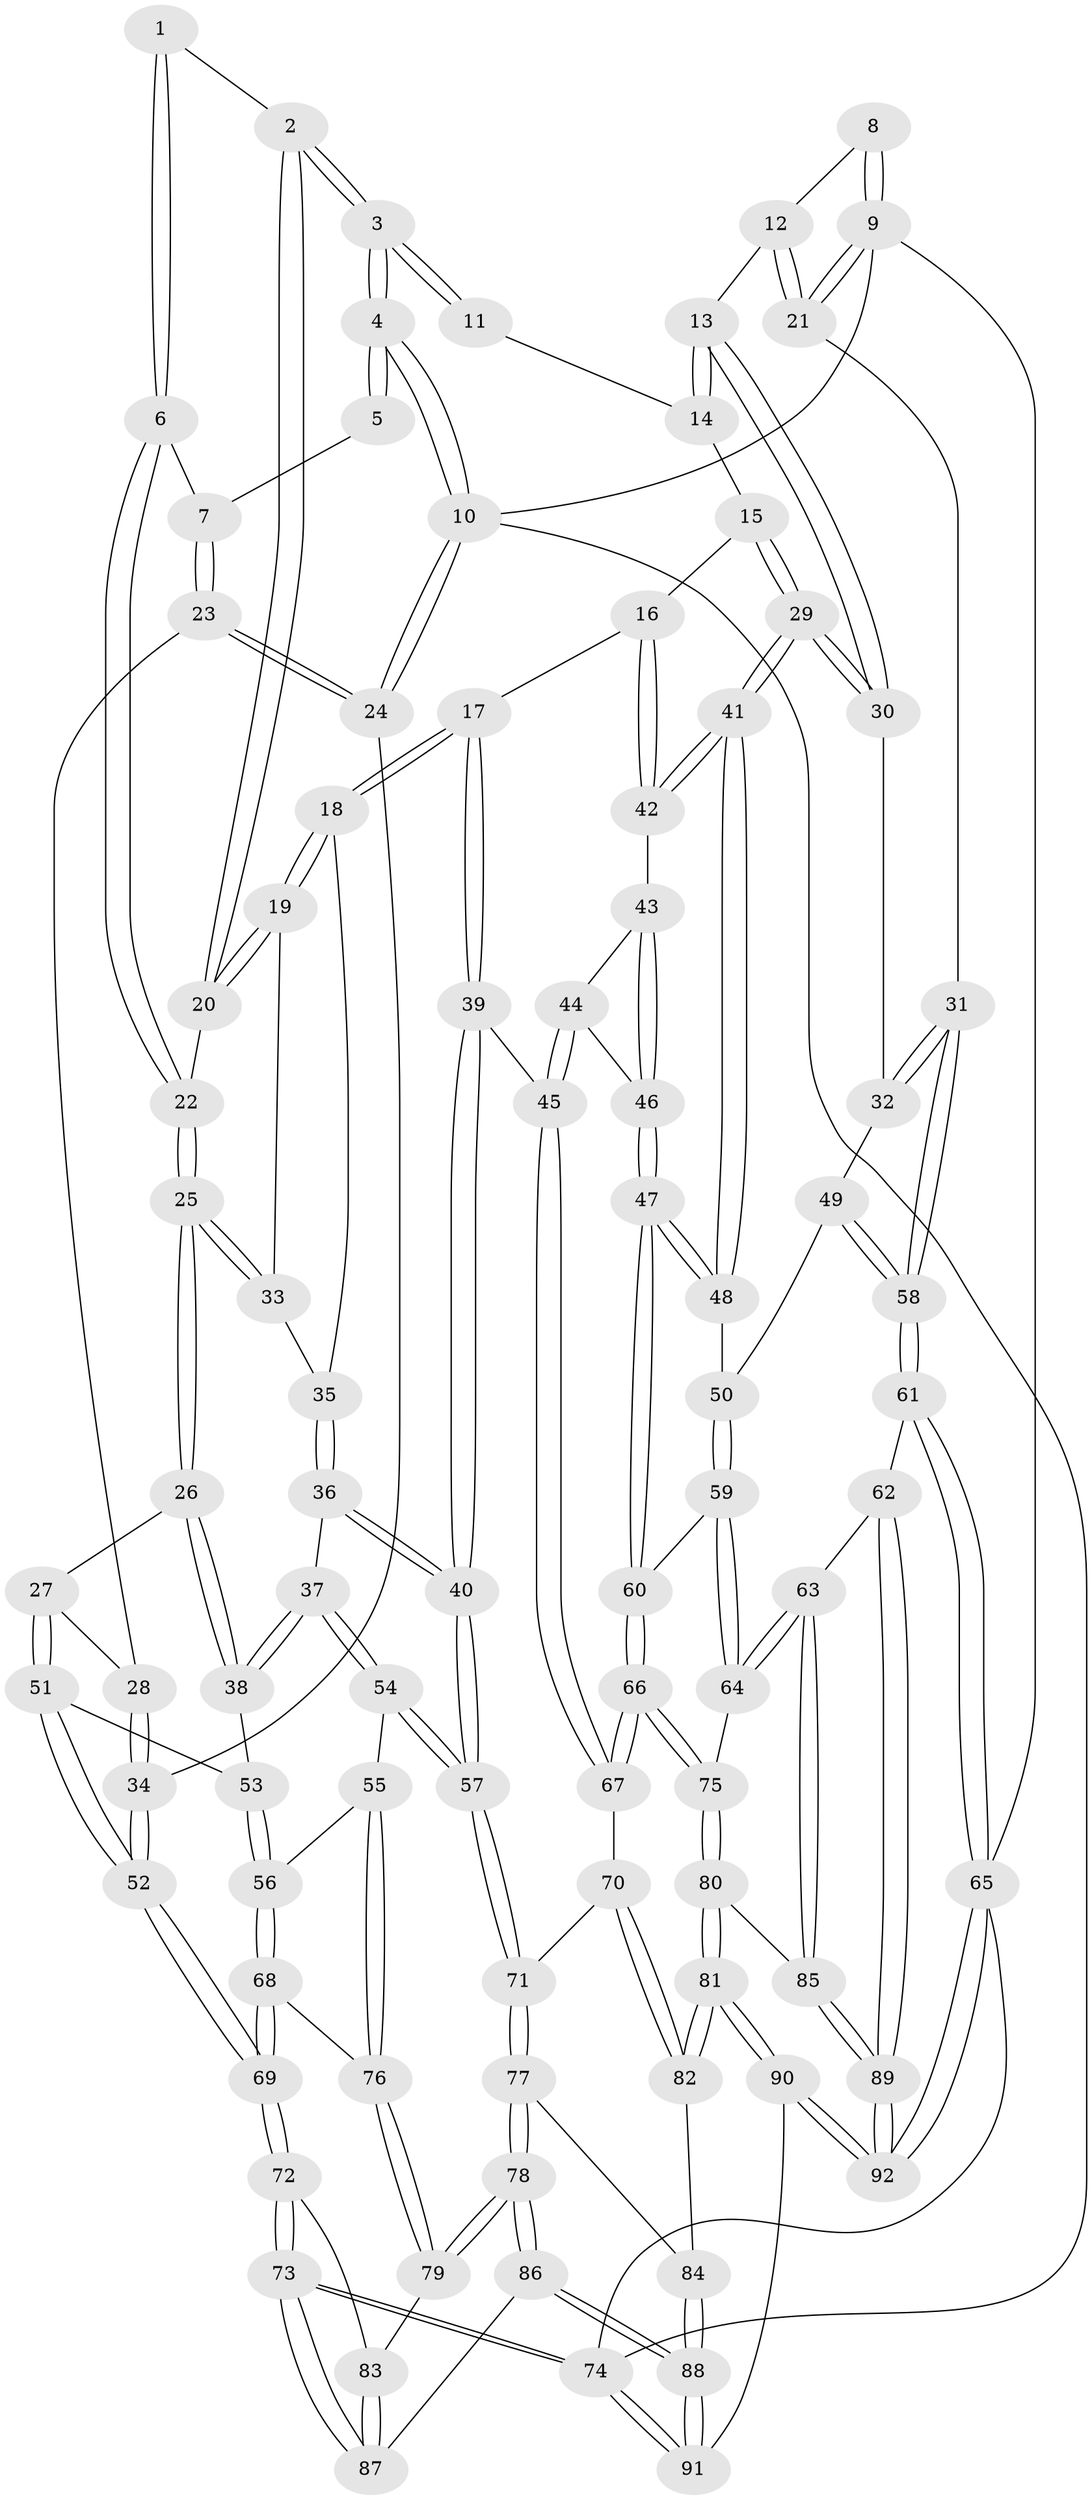 // Generated by graph-tools (version 1.1) at 2025/51/03/09/25 03:51:11]
// undirected, 92 vertices, 227 edges
graph export_dot {
graph [start="1"]
  node [color=gray90,style=filled];
  1 [pos="+0.21388231898437896+0.0377939169121902"];
  2 [pos="+0.4521012932422555+0"];
  3 [pos="+0.46683432406000874+0"];
  4 [pos="+0+0"];
  5 [pos="+0.04361301115174005+0.01696903354558813"];
  6 [pos="+0.14004204873366094+0.1425927461001188"];
  7 [pos="+0.09060193498810848+0.12832302681572116"];
  8 [pos="+0.8776930746229339+0"];
  9 [pos="+1+0"];
  10 [pos="+0+0"];
  11 [pos="+0.6076536323575432+0"];
  12 [pos="+0.9050376009168101+0.11189971860746557"];
  13 [pos="+0.8721457559247249+0.16673086160896397"];
  14 [pos="+0.6470487923409728+0"];
  15 [pos="+0.6973269571507263+0.17158776262376446"];
  16 [pos="+0.5235350713068165+0.2515722051792267"];
  17 [pos="+0.5043754849028048+0.24352530031059816"];
  18 [pos="+0.49722711701289857+0.2381665914468562"];
  19 [pos="+0.4454813188705919+0.12099102308390146"];
  20 [pos="+0.438169000498451+0"];
  21 [pos="+1+0"];
  22 [pos="+0.18334211112469356+0.19446924067488291"];
  23 [pos="+0.05183710286505029+0.16341561979511796"];
  24 [pos="+0+0.23774902242895357"];
  25 [pos="+0.2063284104043504+0.3066532533002753"];
  26 [pos="+0.201978402302278+0.3201695613120906"];
  27 [pos="+0.1729856942961679+0.3163012941037399"];
  28 [pos="+0.0704330879064096+0.27410212168036086"];
  29 [pos="+0.7985112977245443+0.2741091250586371"];
  30 [pos="+0.8771583742312402+0.24666543212852632"];
  31 [pos="+1+0.2512881468211624"];
  32 [pos="+0.8880167047748605+0.25126848341159647"];
  33 [pos="+0.26432585580121193+0.26918320162970816"];
  34 [pos="+0+0.3341734764155164"];
  35 [pos="+0.429717862161584+0.30563119647126324"];
  36 [pos="+0.38189069930672+0.3669769060694681"];
  37 [pos="+0.2417305001359392+0.3702425564564172"];
  38 [pos="+0.202832053415416+0.3226780982982685"];
  39 [pos="+0.4829142599927754+0.49453050906722285"];
  40 [pos="+0.4520461733705623+0.49981987560613644"];
  41 [pos="+0.7823813174209948+0.2927302273402624"];
  42 [pos="+0.5765063008812812+0.297178182238863"];
  43 [pos="+0.5817292219724921+0.3184426962871123"];
  44 [pos="+0.5714524226733143+0.4135852167659477"];
  45 [pos="+0.507417323387582+0.4980891420660728"];
  46 [pos="+0.7110968072461357+0.4462072216861037"];
  47 [pos="+0.7256827337076804+0.4546539544336445"];
  48 [pos="+0.7576769286286597+0.38679401521135826"];
  49 [pos="+0.9255591468598173+0.4352931682324914"];
  50 [pos="+0.9069463902745707+0.44632360914380015"];
  51 [pos="+0+0.4208180688738703"];
  52 [pos="+0+0.43529195595207854"];
  53 [pos="+0.09928732080025393+0.43974860303721497"];
  54 [pos="+0.26608448908120963+0.5787451990739421"];
  55 [pos="+0.13392136016610395+0.5776273813491418"];
  56 [pos="+0.13002217694756898+0.5759657602742675"];
  57 [pos="+0.31290633362852166+0.6159695378742556"];
  58 [pos="+1+0.555586440787011"];
  59 [pos="+0.8610002242061167+0.4961621975930057"];
  60 [pos="+0.7274691670192026+0.5064293132609502"];
  61 [pos="+1+0.6847749500627648"];
  62 [pos="+1+0.6949978890999778"];
  63 [pos="+1+0.7000933664197467"];
  64 [pos="+0.9924101111098748+0.692982643531602"];
  65 [pos="+1+1"];
  66 [pos="+0.68780974331675+0.5985653994008246"];
  67 [pos="+0.6457738952237088+0.5946888831788895"];
  68 [pos="+0+0.5725388588910209"];
  69 [pos="+0+0.5659109740874089"];
  70 [pos="+0.550895206869573+0.6615900285178299"];
  71 [pos="+0.32444911246601965+0.6630662749788717"];
  72 [pos="+0+0.7386741384939386"];
  73 [pos="+0+1"];
  74 [pos="+0+1"];
  75 [pos="+0.7479034296937838+0.6900228955494324"];
  76 [pos="+0.09358411854174455+0.7196572752073609"];
  77 [pos="+0.32037882290465014+0.733477689146181"];
  78 [pos="+0.21007172175618616+0.8431257290544376"];
  79 [pos="+0.11024864112347224+0.7988077410862668"];
  80 [pos="+0.7029256926215574+0.8129770230955696"];
  81 [pos="+0.5954464627567287+0.9098107913117202"];
  82 [pos="+0.5151228678144639+0.846236910556866"];
  83 [pos="+0.07890873645567106+0.8030564281657598"];
  84 [pos="+0.440898277632812+0.8202719597182953"];
  85 [pos="+0.8547132276860602+0.9156532620149764"];
  86 [pos="+0.20938919699069164+0.8640794002979257"];
  87 [pos="+0+1"];
  88 [pos="+0.2952428116753148+1"];
  89 [pos="+0.8790223962260238+1"];
  90 [pos="+0.5918406169239867+1"];
  91 [pos="+0.31432330841630135+1"];
  92 [pos="+0.9144960383778128+1"];
  1 -- 2;
  1 -- 6;
  1 -- 6;
  2 -- 3;
  2 -- 3;
  2 -- 20;
  2 -- 20;
  3 -- 4;
  3 -- 4;
  3 -- 11;
  3 -- 11;
  4 -- 5;
  4 -- 5;
  4 -- 10;
  4 -- 10;
  5 -- 7;
  6 -- 7;
  6 -- 22;
  6 -- 22;
  7 -- 23;
  7 -- 23;
  8 -- 9;
  8 -- 9;
  8 -- 12;
  9 -- 10;
  9 -- 21;
  9 -- 21;
  9 -- 65;
  10 -- 24;
  10 -- 24;
  10 -- 74;
  11 -- 14;
  12 -- 13;
  12 -- 21;
  12 -- 21;
  13 -- 14;
  13 -- 14;
  13 -- 30;
  13 -- 30;
  14 -- 15;
  15 -- 16;
  15 -- 29;
  15 -- 29;
  16 -- 17;
  16 -- 42;
  16 -- 42;
  17 -- 18;
  17 -- 18;
  17 -- 39;
  17 -- 39;
  18 -- 19;
  18 -- 19;
  18 -- 35;
  19 -- 20;
  19 -- 20;
  19 -- 33;
  20 -- 22;
  21 -- 31;
  22 -- 25;
  22 -- 25;
  23 -- 24;
  23 -- 24;
  23 -- 28;
  24 -- 34;
  25 -- 26;
  25 -- 26;
  25 -- 33;
  25 -- 33;
  26 -- 27;
  26 -- 38;
  26 -- 38;
  27 -- 28;
  27 -- 51;
  27 -- 51;
  28 -- 34;
  28 -- 34;
  29 -- 30;
  29 -- 30;
  29 -- 41;
  29 -- 41;
  30 -- 32;
  31 -- 32;
  31 -- 32;
  31 -- 58;
  31 -- 58;
  32 -- 49;
  33 -- 35;
  34 -- 52;
  34 -- 52;
  35 -- 36;
  35 -- 36;
  36 -- 37;
  36 -- 40;
  36 -- 40;
  37 -- 38;
  37 -- 38;
  37 -- 54;
  37 -- 54;
  38 -- 53;
  39 -- 40;
  39 -- 40;
  39 -- 45;
  40 -- 57;
  40 -- 57;
  41 -- 42;
  41 -- 42;
  41 -- 48;
  41 -- 48;
  42 -- 43;
  43 -- 44;
  43 -- 46;
  43 -- 46;
  44 -- 45;
  44 -- 45;
  44 -- 46;
  45 -- 67;
  45 -- 67;
  46 -- 47;
  46 -- 47;
  47 -- 48;
  47 -- 48;
  47 -- 60;
  47 -- 60;
  48 -- 50;
  49 -- 50;
  49 -- 58;
  49 -- 58;
  50 -- 59;
  50 -- 59;
  51 -- 52;
  51 -- 52;
  51 -- 53;
  52 -- 69;
  52 -- 69;
  53 -- 56;
  53 -- 56;
  54 -- 55;
  54 -- 57;
  54 -- 57;
  55 -- 56;
  55 -- 76;
  55 -- 76;
  56 -- 68;
  56 -- 68;
  57 -- 71;
  57 -- 71;
  58 -- 61;
  58 -- 61;
  59 -- 60;
  59 -- 64;
  59 -- 64;
  60 -- 66;
  60 -- 66;
  61 -- 62;
  61 -- 65;
  61 -- 65;
  62 -- 63;
  62 -- 89;
  62 -- 89;
  63 -- 64;
  63 -- 64;
  63 -- 85;
  63 -- 85;
  64 -- 75;
  65 -- 92;
  65 -- 92;
  65 -- 74;
  66 -- 67;
  66 -- 67;
  66 -- 75;
  66 -- 75;
  67 -- 70;
  68 -- 69;
  68 -- 69;
  68 -- 76;
  69 -- 72;
  69 -- 72;
  70 -- 71;
  70 -- 82;
  70 -- 82;
  71 -- 77;
  71 -- 77;
  72 -- 73;
  72 -- 73;
  72 -- 83;
  73 -- 74;
  73 -- 74;
  73 -- 87;
  73 -- 87;
  74 -- 91;
  74 -- 91;
  75 -- 80;
  75 -- 80;
  76 -- 79;
  76 -- 79;
  77 -- 78;
  77 -- 78;
  77 -- 84;
  78 -- 79;
  78 -- 79;
  78 -- 86;
  78 -- 86;
  79 -- 83;
  80 -- 81;
  80 -- 81;
  80 -- 85;
  81 -- 82;
  81 -- 82;
  81 -- 90;
  81 -- 90;
  82 -- 84;
  83 -- 87;
  83 -- 87;
  84 -- 88;
  84 -- 88;
  85 -- 89;
  85 -- 89;
  86 -- 87;
  86 -- 88;
  86 -- 88;
  88 -- 91;
  88 -- 91;
  89 -- 92;
  89 -- 92;
  90 -- 91;
  90 -- 92;
  90 -- 92;
}
